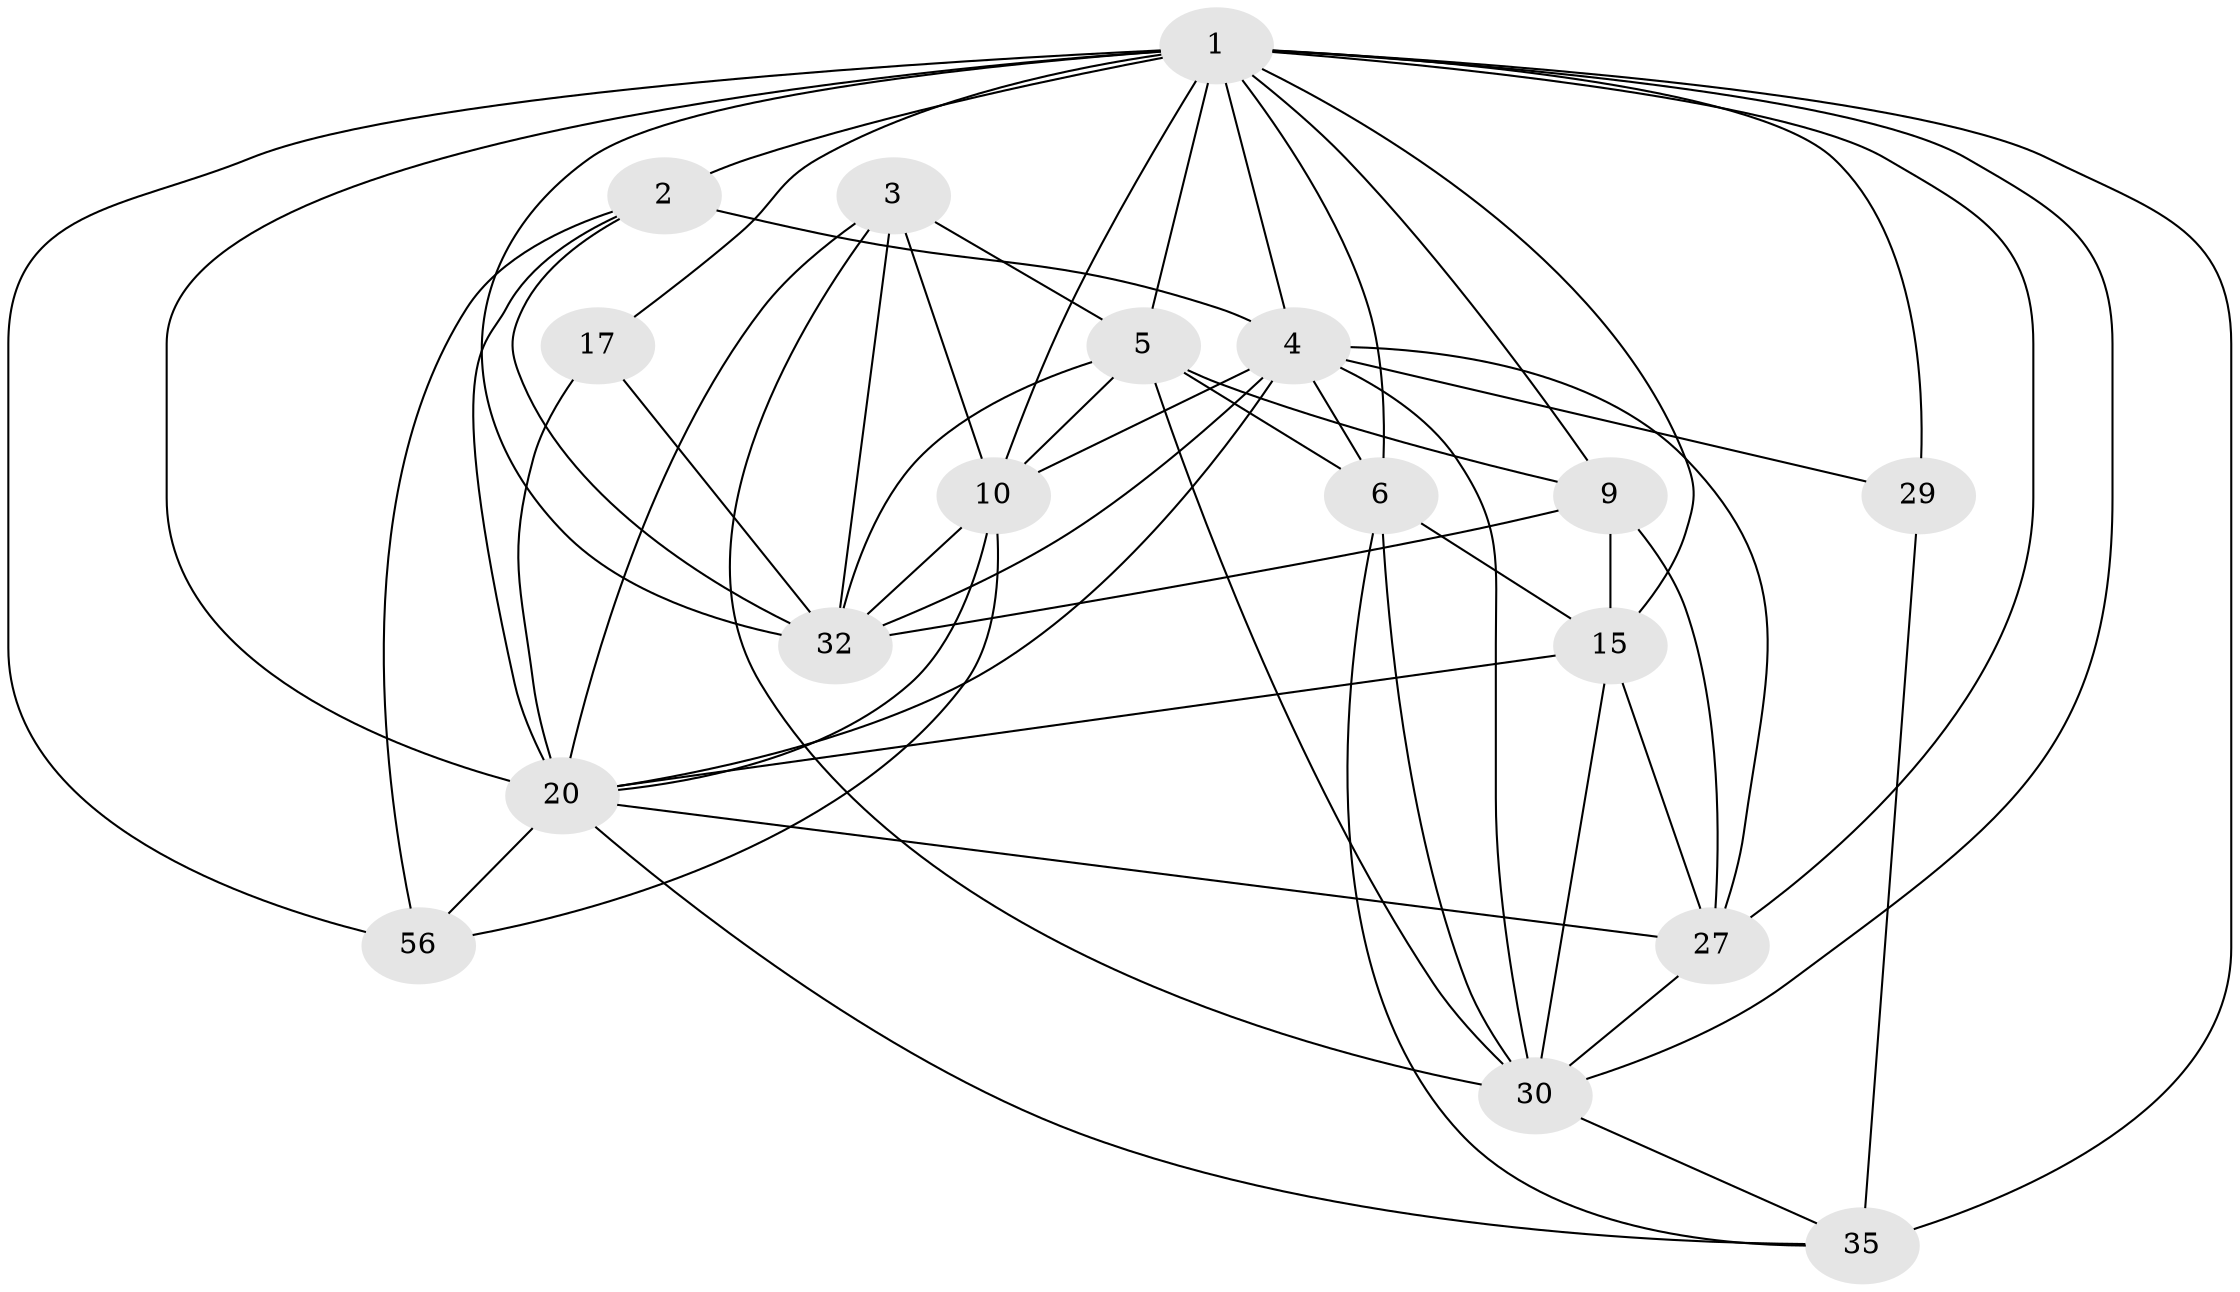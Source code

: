 // original degree distribution, {4: 1.0}
// Generated by graph-tools (version 1.1) at 2025/20/03/04/25 18:20:55]
// undirected, 17 vertices, 56 edges
graph export_dot {
graph [start="1"]
  node [color=gray90,style=filled];
  1 [super="+42+16+12+8"];
  2 [super="+53+52"];
  3 [super="+21"];
  4 [super="+7+49+26"];
  5 [super="+47+24"];
  6 [super="+18+57"];
  9 [super="+11"];
  10 [super="+14+19"];
  15 [super="+25"];
  17;
  20 [super="+40+23+34+22"];
  27 [super="+59"];
  29;
  30 [super="+58+31"];
  32 [super="+43+38+37+44"];
  35 [super="+48"];
  56;
  1 -- 6 [weight=2];
  1 -- 30 [weight=2];
  1 -- 17 [weight=2];
  1 -- 2;
  1 -- 10 [weight=4];
  1 -- 35 [weight=2];
  1 -- 29 [weight=2];
  1 -- 15;
  1 -- 32 [weight=2];
  1 -- 4;
  1 -- 5;
  1 -- 9 [weight=2];
  1 -- 20 [weight=2];
  1 -- 56;
  1 -- 27;
  2 -- 56;
  2 -- 32;
  2 -- 4 [weight=4];
  2 -- 20;
  3 -- 5;
  3 -- 32;
  3 -- 20 [weight=2];
  3 -- 10;
  3 -- 30;
  4 -- 30 [weight=2];
  4 -- 27;
  4 -- 29;
  4 -- 32 [weight=2];
  4 -- 20;
  4 -- 6;
  4 -- 10;
  5 -- 9;
  5 -- 32;
  5 -- 10;
  5 -- 6 [weight=2];
  5 -- 30;
  6 -- 15;
  6 -- 35;
  6 -- 30;
  9 -- 27;
  9 -- 32;
  9 -- 15;
  10 -- 32;
  10 -- 56;
  10 -- 20;
  15 -- 27;
  15 -- 20;
  15 -- 30;
  17 -- 32;
  17 -- 20;
  20 -- 56;
  20 -- 35;
  20 -- 27;
  27 -- 30;
  29 -- 35;
  30 -- 35;
}
